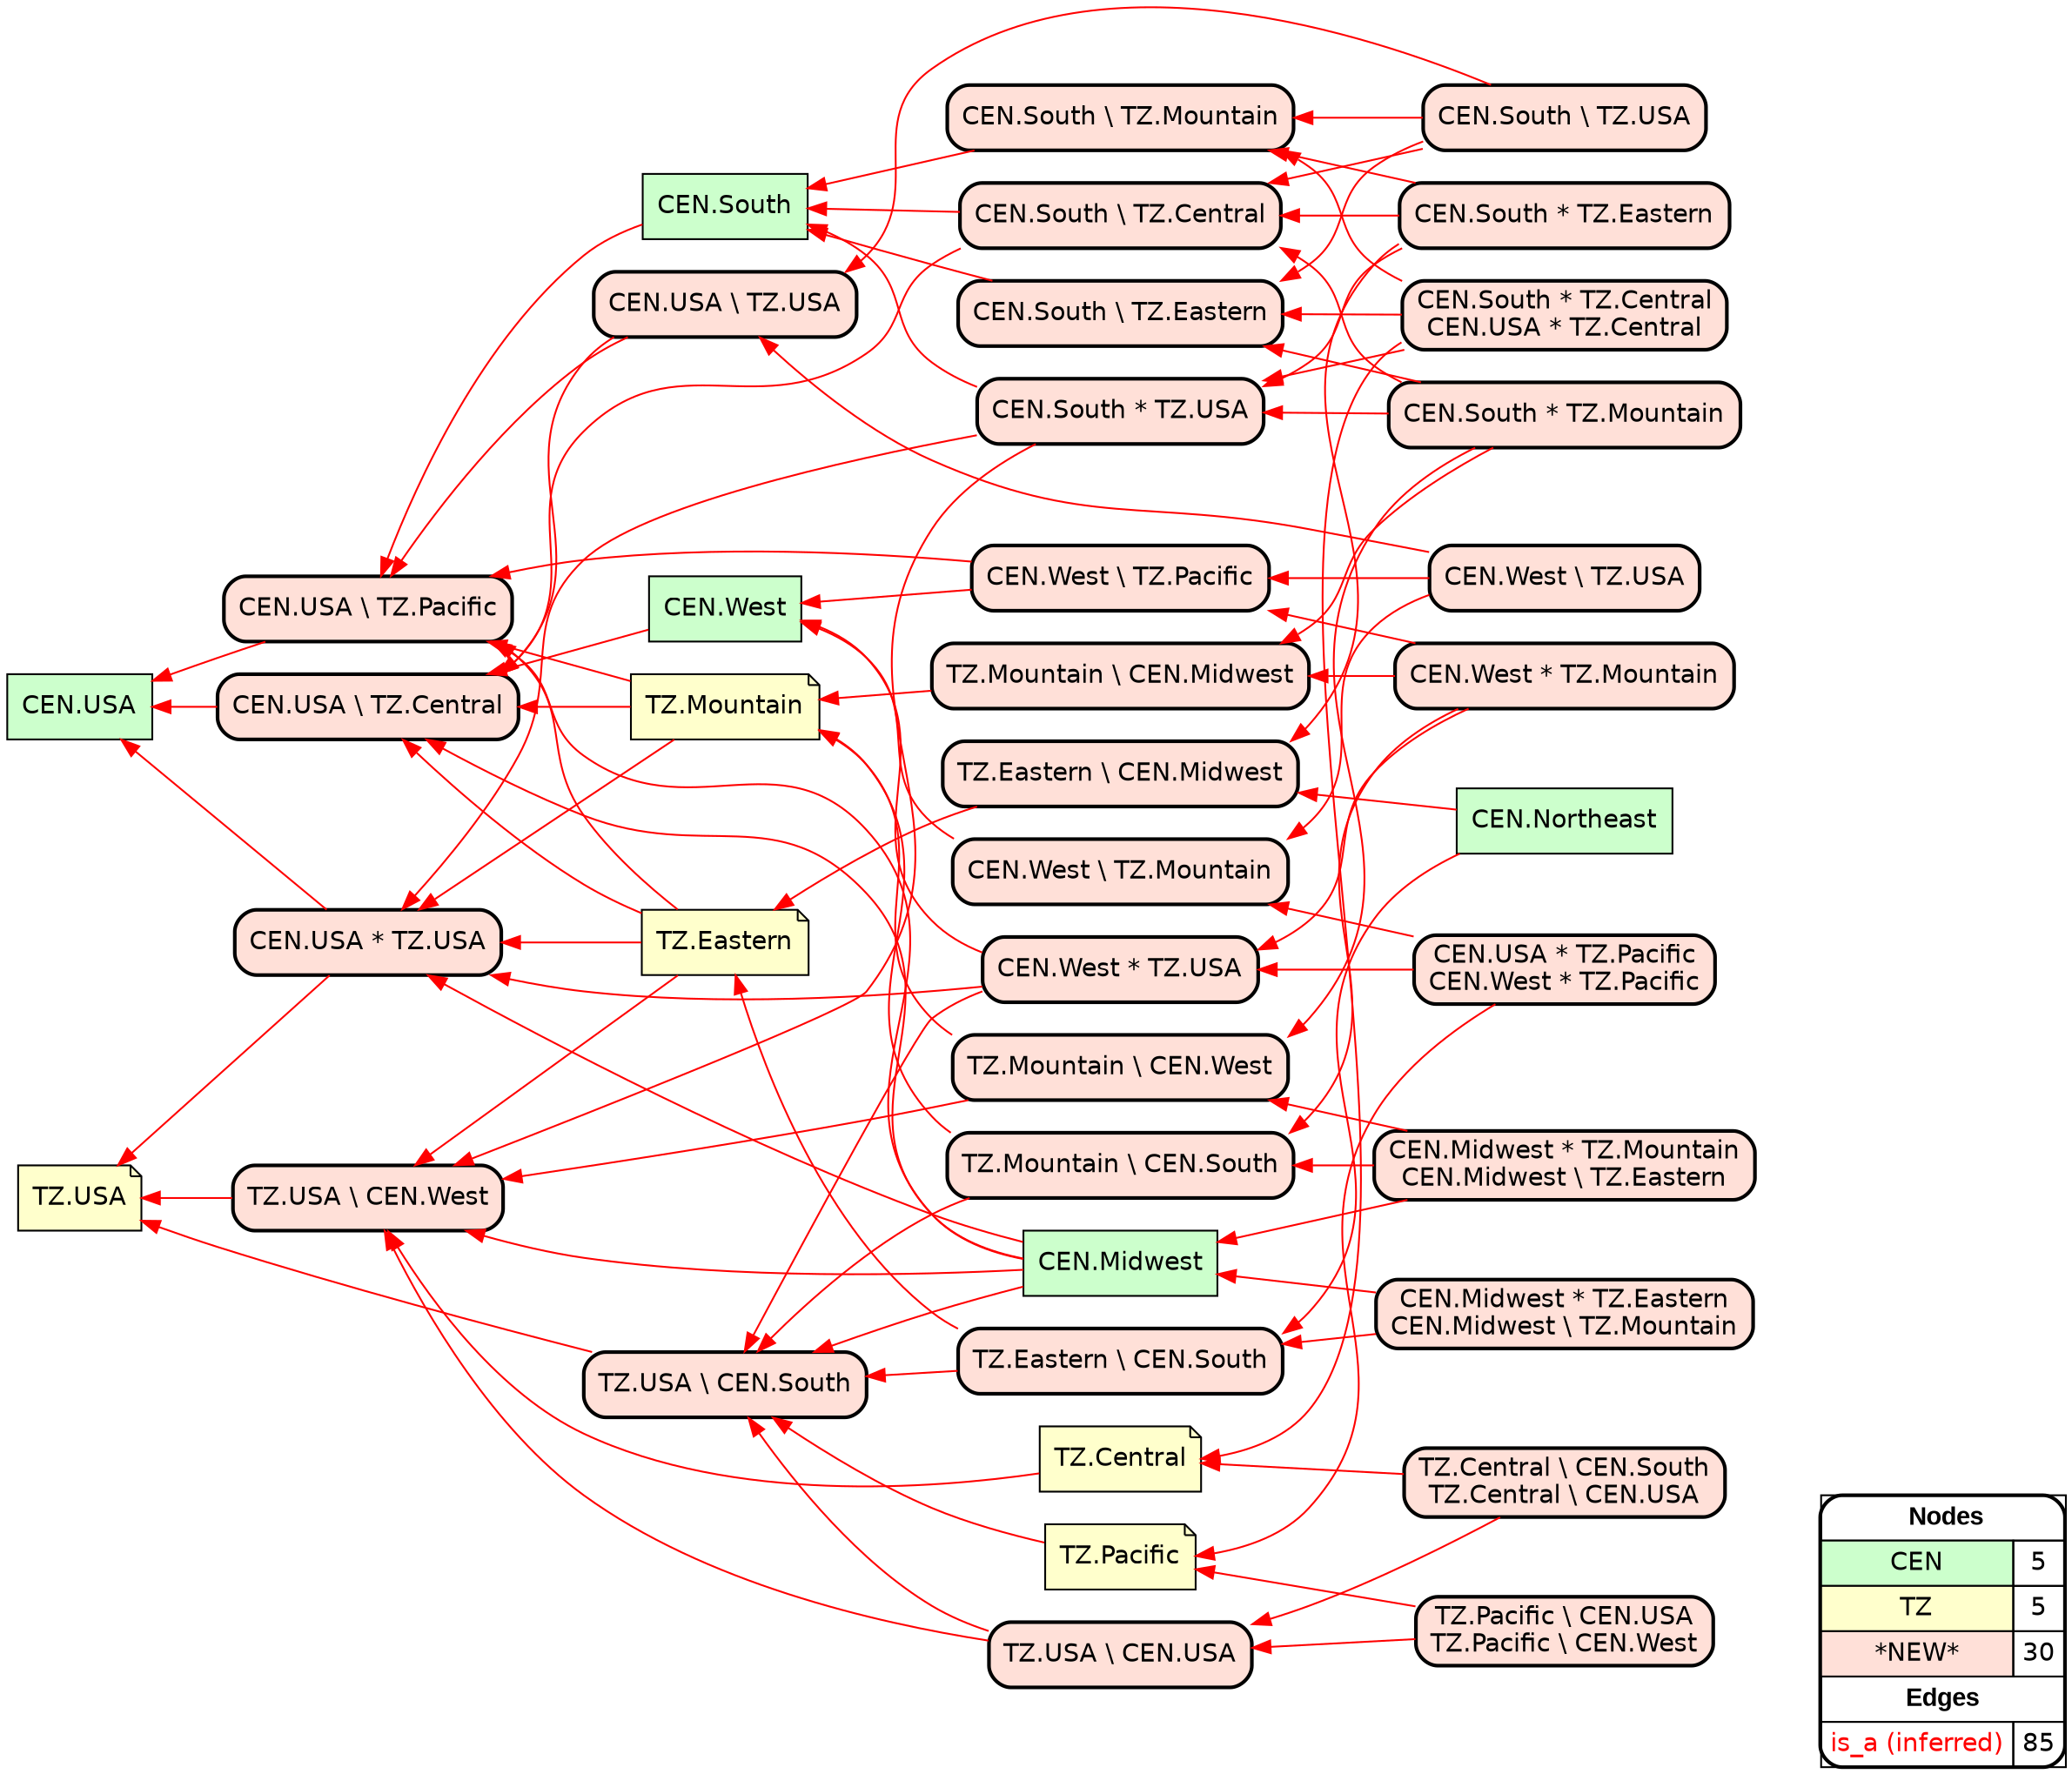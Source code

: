 digraph{
rankdir=RL
node[shape=box style=filled fillcolor="#CCFFCC" fontname="helvetica"] 
"CEN.Midwest"
"CEN.USA"
"CEN.West"
"CEN.Northeast"
"CEN.South"
node[shape=note style=filled fillcolor="#FFFFCC" fontname="helvetica"] 
"TZ.USA"
"TZ.Eastern"
"TZ.Mountain"
"TZ.Pacific"
"TZ.Central"
node[shape=box style="filled,rounded,bold" fillcolor="#FFE0D8" fontname="helvetica"] 
"CEN.West * TZ.USA"
"TZ.USA \\ CEN.South"
"TZ.Mountain \\ CEN.South"
"CEN.West \\ TZ.Pacific"
"CEN.South \\ TZ.USA"
"CEN.USA \\ TZ.Central"
"CEN.South * TZ.Eastern"
"CEN.South \\ TZ.Eastern"
"CEN.West \\ TZ.Mountain"
"CEN.South * TZ.Central\nCEN.USA * TZ.Central"
"CEN.South * TZ.Mountain"
"TZ.USA \\ CEN.USA"
"TZ.Pacific \\ CEN.USA\nTZ.Pacific \\ CEN.West"
"TZ.Eastern \\ CEN.Midwest"
"CEN.USA \\ TZ.Pacific"
"TZ.Central \\ CEN.South\nTZ.Central \\ CEN.USA"
"TZ.Mountain \\ CEN.West"
"CEN.Midwest * TZ.Mountain\nCEN.Midwest \\ TZ.Eastern"
"TZ.Mountain \\ CEN.Midwest"
"CEN.South \\ TZ.Mountain"
"TZ.USA \\ CEN.West"
"CEN.USA * TZ.USA"
"CEN.West * TZ.Mountain"
"CEN.Midwest * TZ.Eastern\nCEN.Midwest \\ TZ.Mountain"
"CEN.South \\ TZ.Central"
"CEN.USA \\ TZ.USA"
"TZ.Eastern \\ CEN.South"
"CEN.West \\ TZ.USA"
"CEN.South * TZ.USA"
"CEN.USA * TZ.Pacific\nCEN.West * TZ.Pacific"
edge[arrowhead=normal style=solid color="#FF0000" constraint=true penwidth=1]
"CEN.South" -> "CEN.USA \\ TZ.Pacific"
"CEN.South * TZ.Central\nCEN.USA * TZ.Central" -> "CEN.South \\ TZ.Mountain"
"CEN.USA * TZ.Pacific\nCEN.West * TZ.Pacific" -> "TZ.Pacific"
"CEN.South * TZ.Central\nCEN.USA * TZ.Central" -> "CEN.South \\ TZ.Eastern"
"TZ.USA \\ CEN.South" -> "TZ.USA"
"CEN.South \\ TZ.USA" -> "CEN.South \\ TZ.Mountain"
"TZ.Mountain \\ CEN.South" -> "TZ.USA \\ CEN.South"
"CEN.West \\ TZ.USA" -> "CEN.West \\ TZ.Pacific"
"TZ.Eastern" -> "TZ.USA \\ CEN.West"
"TZ.Central" -> "TZ.USA \\ CEN.West"
"TZ.Mountain \\ CEN.West" -> "TZ.USA \\ CEN.West"
"CEN.South \\ TZ.USA" -> "CEN.USA \\ TZ.USA"
"CEN.South \\ TZ.USA" -> "CEN.South \\ TZ.Central"
"CEN.Midwest" -> "CEN.USA \\ TZ.Central"
"TZ.Mountain \\ CEN.South" -> "TZ.Mountain"
"CEN.South * TZ.USA" -> "CEN.USA * TZ.USA"
"TZ.Eastern \\ CEN.South" -> "TZ.USA \\ CEN.South"
"CEN.South \\ TZ.Central" -> "CEN.South"
"CEN.West * TZ.USA" -> "CEN.West"
"TZ.Mountain" -> "CEN.USA * TZ.USA"
"CEN.USA * TZ.Pacific\nCEN.West * TZ.Pacific" -> "CEN.West * TZ.USA"
"CEN.South * TZ.Eastern" -> "CEN.South \\ TZ.Mountain"
"CEN.West \\ TZ.USA" -> "CEN.West \\ TZ.Mountain"
"CEN.West * TZ.USA" -> "CEN.USA * TZ.USA"
"TZ.Central \\ CEN.South\nTZ.Central \\ CEN.USA" -> "TZ.USA \\ CEN.USA"
"TZ.Mountain" -> "CEN.USA \\ TZ.Central"
"CEN.South * TZ.Central\nCEN.USA * TZ.Central" -> "CEN.South * TZ.USA"
"TZ.Eastern" -> "CEN.USA * TZ.USA"
"CEN.West \\ TZ.Pacific" -> "CEN.USA \\ TZ.Pacific"
"CEN.West * TZ.Mountain" -> "TZ.Mountain \\ CEN.Midwest"
"TZ.Central \\ CEN.South\nTZ.Central \\ CEN.USA" -> "TZ.Central"
"CEN.Midwest * TZ.Mountain\nCEN.Midwest \\ TZ.Eastern" -> "TZ.Mountain \\ CEN.West"
"CEN.Northeast" -> "TZ.Eastern \\ CEN.Midwest"
"TZ.Eastern \\ CEN.Midwest" -> "TZ.Eastern"
"CEN.West" -> "CEN.USA \\ TZ.Central"
"CEN.West * TZ.USA" -> "TZ.USA \\ CEN.South"
"TZ.USA \\ CEN.USA" -> "TZ.USA \\ CEN.South"
"TZ.USA \\ CEN.West" -> "TZ.USA"
"CEN.South * TZ.USA" -> "TZ.USA \\ CEN.West"
"CEN.South * TZ.Mountain" -> "CEN.South \\ TZ.Eastern"
"CEN.Midwest" -> "CEN.USA \\ TZ.Pacific"
"CEN.USA * TZ.USA" -> "CEN.USA"
"TZ.Mountain \\ CEN.West" -> "TZ.Mountain"
"CEN.South * TZ.Mountain" -> "CEN.South * TZ.USA"
"CEN.USA \\ TZ.Pacific" -> "CEN.USA"
"TZ.Eastern" -> "CEN.USA \\ TZ.Central"
"CEN.South * TZ.Eastern" -> "TZ.Eastern \\ CEN.Midwest"
"TZ.Eastern" -> "CEN.USA \\ TZ.Pacific"
"CEN.Midwest * TZ.Mountain\nCEN.Midwest \\ TZ.Eastern" -> "TZ.Mountain \\ CEN.South"
"CEN.Northeast" -> "TZ.Eastern \\ CEN.South"
"TZ.Pacific" -> "TZ.USA \\ CEN.South"
"CEN.Midwest" -> "TZ.USA \\ CEN.West"
"CEN.USA * TZ.Pacific\nCEN.West * TZ.Pacific" -> "CEN.West \\ TZ.Mountain"
"TZ.Mountain" -> "CEN.USA \\ TZ.Pacific"
"TZ.USA \\ CEN.USA" -> "TZ.USA \\ CEN.West"
"CEN.Midwest * TZ.Eastern\nCEN.Midwest \\ TZ.Mountain" -> "CEN.Midwest"
"CEN.West * TZ.Mountain" -> "CEN.West \\ TZ.Pacific"
"CEN.West * TZ.Mountain" -> "TZ.Mountain \\ CEN.South"
"CEN.Midwest" -> "TZ.USA \\ CEN.South"
"CEN.South \\ TZ.Mountain" -> "CEN.South"
"CEN.South \\ TZ.Central" -> "CEN.USA \\ TZ.Central"
"CEN.USA \\ TZ.USA" -> "CEN.USA \\ TZ.Pacific"
"CEN.USA \\ TZ.Central" -> "CEN.USA"
"CEN.Midwest * TZ.Mountain\nCEN.Midwest \\ TZ.Eastern" -> "CEN.Midwest"
"CEN.South * TZ.Mountain" -> "TZ.Mountain \\ CEN.Midwest"
"CEN.West \\ TZ.Mountain" -> "CEN.West"
"CEN.Midwest" -> "CEN.USA * TZ.USA"
"CEN.West * TZ.Mountain" -> "CEN.West * TZ.USA"
"CEN.South * TZ.Mountain" -> "TZ.Mountain \\ CEN.West"
"CEN.South \\ TZ.USA" -> "CEN.South \\ TZ.Eastern"
"TZ.Eastern \\ CEN.South" -> "TZ.Eastern"
"CEN.South * TZ.Eastern" -> "CEN.South * TZ.USA"
"CEN.Midwest * TZ.Eastern\nCEN.Midwest \\ TZ.Mountain" -> "TZ.Eastern \\ CEN.South"
"TZ.Pacific \\ CEN.USA\nTZ.Pacific \\ CEN.West" -> "TZ.USA \\ CEN.USA"
"CEN.West \\ TZ.USA" -> "CEN.USA \\ TZ.USA"
"CEN.South * TZ.Central\nCEN.USA * TZ.Central" -> "TZ.Central"
"TZ.Pacific \\ CEN.USA\nTZ.Pacific \\ CEN.West" -> "TZ.Pacific"
"CEN.South * TZ.Mountain" -> "CEN.South \\ TZ.Central"
"CEN.South \\ TZ.Eastern" -> "CEN.South"
"CEN.West \\ TZ.Pacific" -> "CEN.West"
"TZ.Mountain \\ CEN.Midwest" -> "TZ.Mountain"
"CEN.USA * TZ.USA" -> "TZ.USA"
"CEN.South * TZ.Eastern" -> "CEN.South \\ TZ.Central"
"CEN.South * TZ.USA" -> "CEN.South"
"CEN.USA \\ TZ.USA" -> "CEN.USA \\ TZ.Central"
edge[arrowhead=normal style=dotted color="#000000" constraint=true penwidth=1]
node[shape=box] 
{rank=source Legend [fillcolor= white margin=0 label=< 
 <TABLE BORDER="0" CELLBORDER="1" CELLSPACING="0" CELLPADDING="4"> 
<TR> <TD COLSPAN="2"><font face="Arial Black"> Nodes</font></TD> </TR> 
<TR> 
 <TD bgcolor="#CCFFCC" fontname="helvetica">CEN</TD> 
 <TD>5</TD> 
 </TR> 
<TR> 
 <TD bgcolor="#FFFFCC" fontname="helvetica">TZ</TD> 
 <TD>5</TD> 
 </TR> 
<TR> 
 <TD bgcolor="#FFE0D8" fontname="helvetica">*NEW*</TD> 
 <TD>30</TD> 
 </TR> 
<TR> <TD COLSPAN="2"><font face = "Arial Black"> Edges </font></TD> </TR> 
<TR> 
 <TD><font color ="#FF0000">is_a (inferred)</font></TD><TD>85</TD>
</TR>
</TABLE> 
 >] } 
}